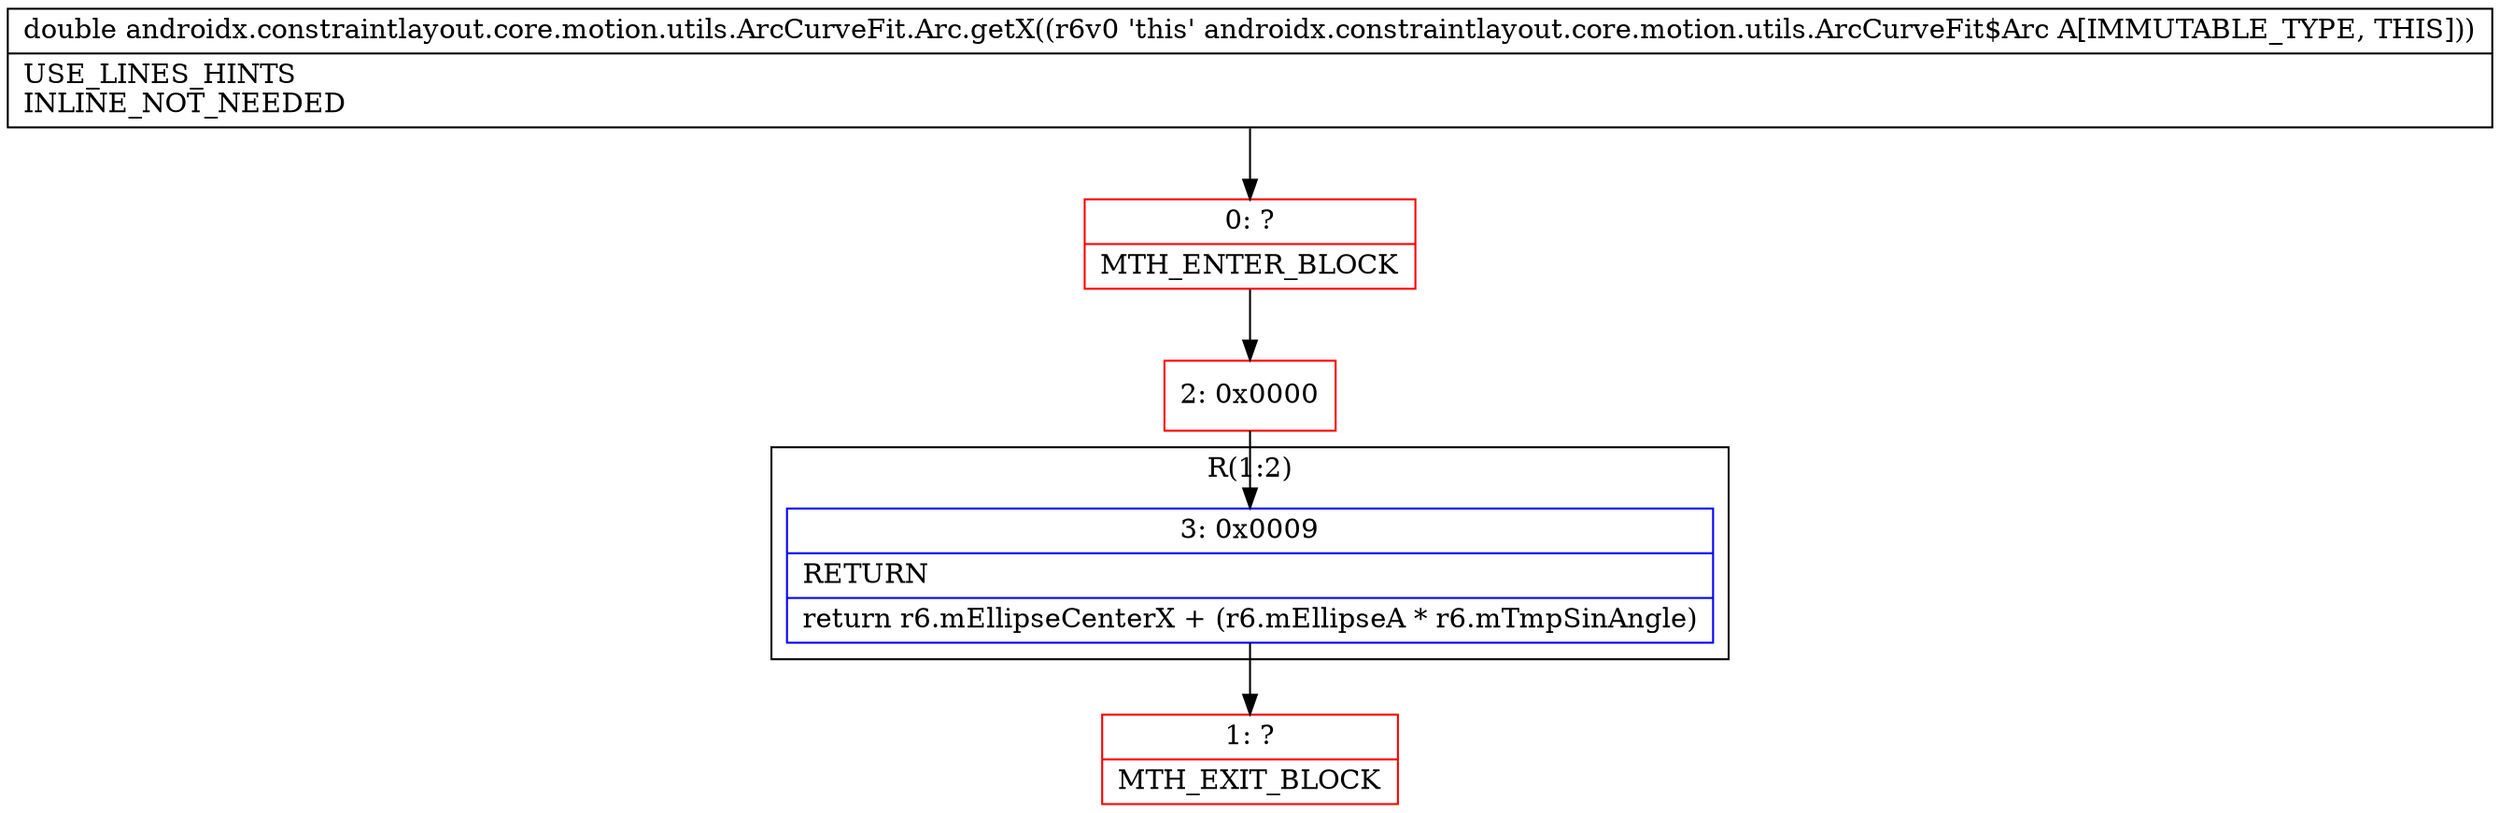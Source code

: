 digraph "CFG forandroidx.constraintlayout.core.motion.utils.ArcCurveFit.Arc.getX()D" {
subgraph cluster_Region_1509447710 {
label = "R(1:2)";
node [shape=record,color=blue];
Node_3 [shape=record,label="{3\:\ 0x0009|RETURN\l|return r6.mEllipseCenterX + (r6.mEllipseA * r6.mTmpSinAngle)\l}"];
}
Node_0 [shape=record,color=red,label="{0\:\ ?|MTH_ENTER_BLOCK\l}"];
Node_2 [shape=record,color=red,label="{2\:\ 0x0000}"];
Node_1 [shape=record,color=red,label="{1\:\ ?|MTH_EXIT_BLOCK\l}"];
MethodNode[shape=record,label="{double androidx.constraintlayout.core.motion.utils.ArcCurveFit.Arc.getX((r6v0 'this' androidx.constraintlayout.core.motion.utils.ArcCurveFit$Arc A[IMMUTABLE_TYPE, THIS]))  | USE_LINES_HINTS\lINLINE_NOT_NEEDED\l}"];
MethodNode -> Node_0;Node_3 -> Node_1;
Node_0 -> Node_2;
Node_2 -> Node_3;
}

